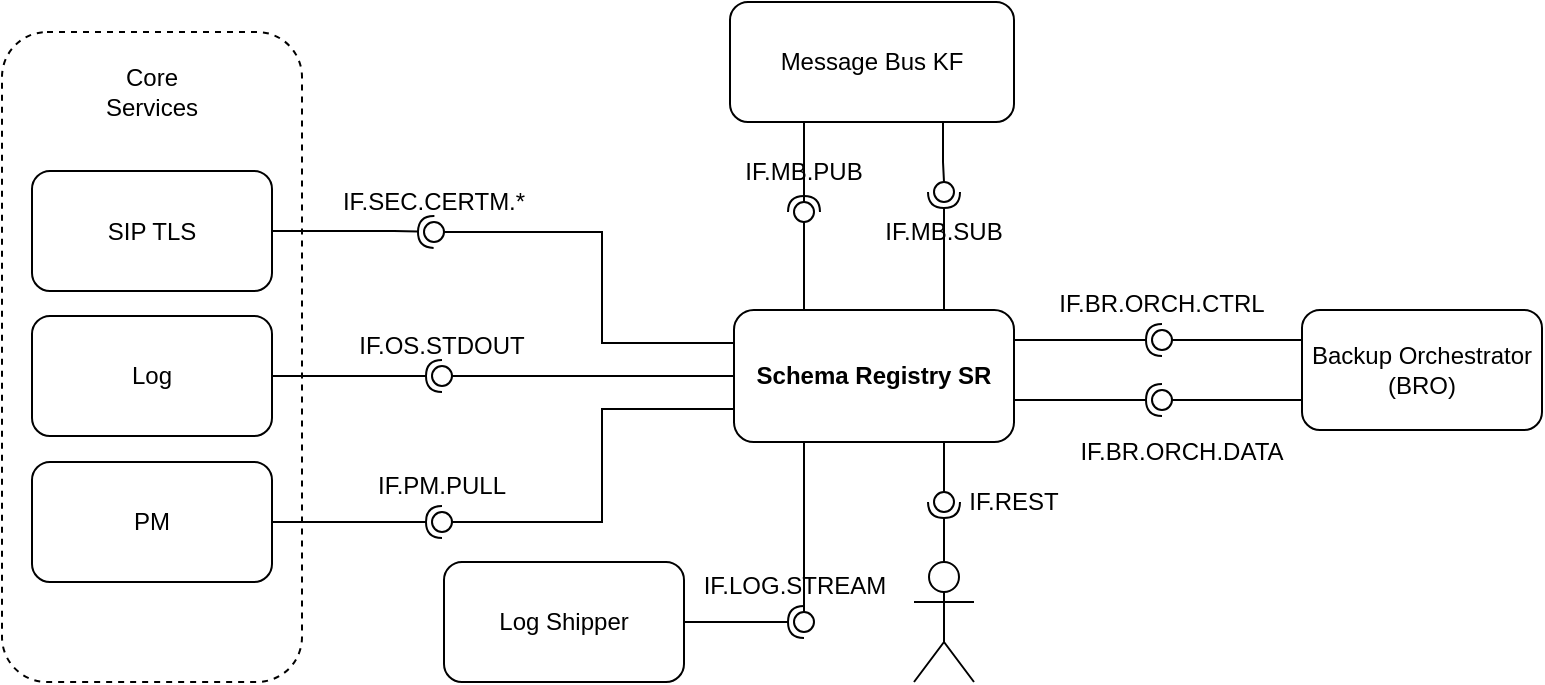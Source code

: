 <mxfile version="15.9.3" type="device"><diagram id="scgry41nvZ2xe5vkYiWK" name="Page-1"><mxGraphModel dx="933" dy="660" grid="1" gridSize="10" guides="1" tooltips="1" connect="1" arrows="1" fold="1" page="1" pageScale="1" pageWidth="1169" pageHeight="827" math="0" shadow="0"><root><mxCell id="0"/><mxCell id="1" parent="0"/><mxCell id="0FJRv8g8EYDXqNHqpGaM-59" value="" style="rounded=1;whiteSpace=wrap;html=1;dashed=1;" vertex="1" parent="1"><mxGeometry x="2" y="18" width="150" height="325" as="geometry"/></mxCell><mxCell id="0FJRv8g8EYDXqNHqpGaM-4" value="&lt;b&gt;Schema Registry SR&lt;/b&gt;" style="rounded=1;whiteSpace=wrap;html=1;" vertex="1" parent="1"><mxGeometry x="368" y="157" width="140" height="66" as="geometry"/></mxCell><mxCell id="0FJRv8g8EYDXqNHqpGaM-6" value="Log Shipper" style="rounded=1;whiteSpace=wrap;html=1;" vertex="1" parent="1"><mxGeometry x="223" y="283" width="120" height="60" as="geometry"/></mxCell><mxCell id="0FJRv8g8EYDXqNHqpGaM-7" value="Message Bus KF" style="rounded=1;whiteSpace=wrap;html=1;" vertex="1" parent="1"><mxGeometry x="366" y="3" width="142" height="60" as="geometry"/></mxCell><mxCell id="0FJRv8g8EYDXqNHqpGaM-9" value="PM" style="rounded=1;whiteSpace=wrap;html=1;" vertex="1" parent="1"><mxGeometry x="17" y="233" width="120" height="60" as="geometry"/></mxCell><mxCell id="0FJRv8g8EYDXqNHqpGaM-15" value="" style="rounded=0;orthogonalLoop=1;jettySize=auto;html=1;endArrow=none;endFill=0;sketch=0;sourcePerimeterSpacing=0;targetPerimeterSpacing=0;exitX=0;exitY=0.75;exitDx=0;exitDy=0;edgeStyle=orthogonalEdgeStyle;" edge="1" target="0FJRv8g8EYDXqNHqpGaM-17" parent="1" source="0FJRv8g8EYDXqNHqpGaM-4"><mxGeometry relative="1" as="geometry"><mxPoint x="242" y="192" as="sourcePoint"/><mxPoint x="272" y="263" as="targetPoint"/><Array as="points"><mxPoint x="302" y="207"/><mxPoint x="302" y="263"/></Array></mxGeometry></mxCell><mxCell id="0FJRv8g8EYDXqNHqpGaM-16" value="" style="rounded=0;orthogonalLoop=1;jettySize=auto;html=1;endArrow=halfCircle;endFill=0;endSize=6;strokeWidth=1;sketch=0;edgeStyle=orthogonalEdgeStyle;startArrow=none;" edge="1" parent="1"><mxGeometry relative="1" as="geometry"><mxPoint x="212" y="263" as="sourcePoint"/><mxPoint x="222" y="263" as="targetPoint"/><Array as="points"/></mxGeometry></mxCell><mxCell id="0FJRv8g8EYDXqNHqpGaM-20" value="IF.PM.PULL" style="text;html=1;strokeColor=none;fillColor=none;align=center;verticalAlign=middle;whiteSpace=wrap;rounded=0;" vertex="1" parent="1"><mxGeometry x="192" y="230" width="60" height="30" as="geometry"/></mxCell><mxCell id="0FJRv8g8EYDXqNHqpGaM-21" value="" style="rounded=0;orthogonalLoop=1;jettySize=auto;html=1;endArrow=none;endFill=0;sketch=0;sourcePerimeterSpacing=0;targetPerimeterSpacing=0;exitX=0.25;exitY=1;exitDx=0;exitDy=0;edgeStyle=orthogonalEdgeStyle;" edge="1" target="0FJRv8g8EYDXqNHqpGaM-23" parent="1" source="0FJRv8g8EYDXqNHqpGaM-4"><mxGeometry relative="1" as="geometry"><mxPoint x="88" y="118" as="sourcePoint"/></mxGeometry></mxCell><mxCell id="0FJRv8g8EYDXqNHqpGaM-22" value="" style="rounded=0;orthogonalLoop=1;jettySize=auto;html=1;endArrow=halfCircle;endFill=0;entryX=0.5;entryY=0.5;endSize=6;strokeWidth=1;sketch=0;exitX=1;exitY=0.5;exitDx=0;exitDy=0;edgeStyle=orthogonalEdgeStyle;" edge="1" target="0FJRv8g8EYDXqNHqpGaM-23" parent="1" source="0FJRv8g8EYDXqNHqpGaM-6"><mxGeometry relative="1" as="geometry"><mxPoint x="128" y="118" as="sourcePoint"/></mxGeometry></mxCell><mxCell id="0FJRv8g8EYDXqNHqpGaM-23" value="" style="ellipse;whiteSpace=wrap;html=1;align=center;aspect=fixed;resizable=0;points=[];outlineConnect=0;sketch=0;" vertex="1" parent="1"><mxGeometry x="398" y="308" width="10" height="10" as="geometry"/></mxCell><mxCell id="0FJRv8g8EYDXqNHqpGaM-24" value="IF.LOG.STREAM" style="text;html=1;strokeColor=none;fillColor=none;align=center;verticalAlign=middle;whiteSpace=wrap;rounded=0;" vertex="1" parent="1"><mxGeometry x="366" y="280" width="65" height="30" as="geometry"/></mxCell><mxCell id="0FJRv8g8EYDXqNHqpGaM-25" value="" style="rounded=0;orthogonalLoop=1;jettySize=auto;html=1;endArrow=none;endFill=0;sketch=0;sourcePerimeterSpacing=0;targetPerimeterSpacing=0;exitX=0.25;exitY=0;exitDx=0;exitDy=0;edgeStyle=orthogonalEdgeStyle;" edge="1" parent="1"><mxGeometry relative="1" as="geometry"><mxPoint x="403" y="157" as="sourcePoint"/><mxPoint x="403" y="83" as="targetPoint"/></mxGeometry></mxCell><mxCell id="0FJRv8g8EYDXqNHqpGaM-26" value="" style="rounded=0;orthogonalLoop=1;jettySize=auto;html=1;endArrow=halfCircle;endFill=0;entryX=0.5;entryY=0.5;endSize=6;strokeWidth=1;sketch=0;exitX=0.25;exitY=1;exitDx=0;exitDy=0;edgeStyle=orthogonalEdgeStyle;" edge="1" target="0FJRv8g8EYDXqNHqpGaM-27" parent="1" source="0FJRv8g8EYDXqNHqpGaM-7"><mxGeometry relative="1" as="geometry"><mxPoint x="273" y="98" as="sourcePoint"/><Array as="points"><mxPoint x="403" y="63"/></Array></mxGeometry></mxCell><mxCell id="0FJRv8g8EYDXqNHqpGaM-27" value="" style="ellipse;whiteSpace=wrap;html=1;align=center;aspect=fixed;resizable=0;points=[];outlineConnect=0;sketch=0;" vertex="1" parent="1"><mxGeometry x="398" y="103" width="10" height="10" as="geometry"/></mxCell><mxCell id="0FJRv8g8EYDXqNHqpGaM-28" value="" style="rounded=0;orthogonalLoop=1;jettySize=auto;html=1;endArrow=none;endFill=0;sketch=0;sourcePerimeterSpacing=0;targetPerimeterSpacing=0;exitX=0.75;exitY=1;exitDx=0;exitDy=0;edgeStyle=orthogonalEdgeStyle;" edge="1" target="0FJRv8g8EYDXqNHqpGaM-30" parent="1" source="0FJRv8g8EYDXqNHqpGaM-7"><mxGeometry relative="1" as="geometry"><mxPoint x="378" y="13" as="sourcePoint"/></mxGeometry></mxCell><mxCell id="0FJRv8g8EYDXqNHqpGaM-29" value="" style="rounded=0;orthogonalLoop=1;jettySize=auto;html=1;endArrow=halfCircle;endFill=0;entryX=0.5;entryY=0.5;endSize=6;strokeWidth=1;sketch=0;exitX=0.75;exitY=0;exitDx=0;exitDy=0;edgeStyle=orthogonalEdgeStyle;" edge="1" target="0FJRv8g8EYDXqNHqpGaM-30" parent="1" source="0FJRv8g8EYDXqNHqpGaM-4"><mxGeometry relative="1" as="geometry"><mxPoint x="508" y="133" as="sourcePoint"/></mxGeometry></mxCell><mxCell id="0FJRv8g8EYDXqNHqpGaM-30" value="" style="ellipse;whiteSpace=wrap;html=1;align=center;aspect=fixed;resizable=0;points=[];outlineConnect=0;sketch=0;" vertex="1" parent="1"><mxGeometry x="468" y="93" width="10" height="10" as="geometry"/></mxCell><mxCell id="0FJRv8g8EYDXqNHqpGaM-31" value="Backup Orchestrator (BRO)" style="rounded=1;whiteSpace=wrap;html=1;" vertex="1" parent="1"><mxGeometry x="652" y="157" width="120" height="60" as="geometry"/></mxCell><mxCell id="0FJRv8g8EYDXqNHqpGaM-32" value="" style="rounded=0;orthogonalLoop=1;jettySize=auto;html=1;endArrow=none;endFill=0;sketch=0;sourcePerimeterSpacing=0;targetPerimeterSpacing=0;exitX=0;exitY=0.25;exitDx=0;exitDy=0;edgeStyle=orthogonalEdgeStyle;" edge="1" target="0FJRv8g8EYDXqNHqpGaM-34" parent="1" source="0FJRv8g8EYDXqNHqpGaM-31"><mxGeometry relative="1" as="geometry"><mxPoint x="788" y="123" as="sourcePoint"/></mxGeometry></mxCell><mxCell id="0FJRv8g8EYDXqNHqpGaM-33" value="" style="rounded=0;orthogonalLoop=1;jettySize=auto;html=1;endArrow=halfCircle;endFill=0;entryX=0.5;entryY=0.5;endSize=6;strokeWidth=1;sketch=0;exitX=1;exitY=0.25;exitDx=0;exitDy=0;edgeStyle=orthogonalEdgeStyle;" edge="1" target="0FJRv8g8EYDXqNHqpGaM-34" parent="1" source="0FJRv8g8EYDXqNHqpGaM-4"><mxGeometry relative="1" as="geometry"><mxPoint x="698" y="172" as="sourcePoint"/><Array as="points"><mxPoint x="508" y="172"/></Array></mxGeometry></mxCell><mxCell id="0FJRv8g8EYDXqNHqpGaM-34" value="" style="ellipse;whiteSpace=wrap;html=1;align=center;aspect=fixed;resizable=0;points=[];outlineConnect=0;sketch=0;" vertex="1" parent="1"><mxGeometry x="577" y="167" width="10" height="10" as="geometry"/></mxCell><mxCell id="0FJRv8g8EYDXqNHqpGaM-36" value="" style="rounded=0;orthogonalLoop=1;jettySize=auto;html=1;endArrow=none;endFill=0;sketch=0;sourcePerimeterSpacing=0;targetPerimeterSpacing=0;exitX=0;exitY=0.75;exitDx=0;exitDy=0;edgeStyle=orthogonalEdgeStyle;" edge="1" target="0FJRv8g8EYDXqNHqpGaM-38" parent="1" source="0FJRv8g8EYDXqNHqpGaM-31"><mxGeometry relative="1" as="geometry"><mxPoint x="753" y="232" as="sourcePoint"/></mxGeometry></mxCell><mxCell id="0FJRv8g8EYDXqNHqpGaM-37" value="" style="rounded=0;orthogonalLoop=1;jettySize=auto;html=1;endArrow=halfCircle;endFill=0;entryX=0.5;entryY=0.5;endSize=6;strokeWidth=1;sketch=0;exitX=1;exitY=0.75;exitDx=0;exitDy=0;edgeStyle=orthogonalEdgeStyle;" edge="1" target="0FJRv8g8EYDXqNHqpGaM-38" parent="1" source="0FJRv8g8EYDXqNHqpGaM-4"><mxGeometry relative="1" as="geometry"><mxPoint x="698" y="202" as="sourcePoint"/><Array as="points"><mxPoint x="508" y="202"/></Array></mxGeometry></mxCell><mxCell id="0FJRv8g8EYDXqNHqpGaM-38" value="" style="ellipse;whiteSpace=wrap;html=1;align=center;aspect=fixed;resizable=0;points=[];outlineConnect=0;sketch=0;" vertex="1" parent="1"><mxGeometry x="577" y="197" width="10" height="10" as="geometry"/></mxCell><mxCell id="0FJRv8g8EYDXqNHqpGaM-39" value="IF.BR.ORCH.CTRL" style="text;html=1;strokeColor=none;fillColor=none;align=center;verticalAlign=middle;whiteSpace=wrap;rounded=0;" vertex="1" parent="1"><mxGeometry x="552" y="139" width="60" height="30" as="geometry"/></mxCell><mxCell id="0FJRv8g8EYDXqNHqpGaM-40" value="IF.REST" style="text;html=1;strokeColor=none;fillColor=none;align=center;verticalAlign=middle;whiteSpace=wrap;rounded=0;" vertex="1" parent="1"><mxGeometry x="478" y="238" width="60" height="30" as="geometry"/></mxCell><mxCell id="0FJRv8g8EYDXqNHqpGaM-42" value="Log" style="rounded=1;whiteSpace=wrap;html=1;" vertex="1" parent="1"><mxGeometry x="17" y="160" width="120" height="60" as="geometry"/></mxCell><mxCell id="0FJRv8g8EYDXqNHqpGaM-43" value="" style="rounded=0;orthogonalLoop=1;jettySize=auto;html=1;endArrow=none;endFill=0;sketch=0;sourcePerimeterSpacing=0;targetPerimeterSpacing=0;exitX=0;exitY=0.5;exitDx=0;exitDy=0;edgeStyle=orthogonalEdgeStyle;" edge="1" target="0FJRv8g8EYDXqNHqpGaM-45" parent="1" source="0FJRv8g8EYDXqNHqpGaM-4"><mxGeometry relative="1" as="geometry"><mxPoint x="292" y="123" as="sourcePoint"/></mxGeometry></mxCell><mxCell id="0FJRv8g8EYDXqNHqpGaM-44" value="" style="rounded=0;orthogonalLoop=1;jettySize=auto;html=1;endArrow=halfCircle;endFill=0;entryX=0.5;entryY=0.5;endSize=6;strokeWidth=1;sketch=0;exitX=1;exitY=0.5;exitDx=0;exitDy=0;edgeStyle=orthogonalEdgeStyle;" edge="1" target="0FJRv8g8EYDXqNHqpGaM-45" parent="1" source="0FJRv8g8EYDXqNHqpGaM-42"><mxGeometry relative="1" as="geometry"><mxPoint x="232" y="118" as="sourcePoint"/></mxGeometry></mxCell><mxCell id="0FJRv8g8EYDXqNHqpGaM-45" value="" style="ellipse;whiteSpace=wrap;html=1;align=center;aspect=fixed;resizable=0;points=[];outlineConnect=0;sketch=0;" vertex="1" parent="1"><mxGeometry x="217" y="185" width="10" height="10" as="geometry"/></mxCell><mxCell id="0FJRv8g8EYDXqNHqpGaM-46" value="IF.OS.STDOUT" style="text;html=1;strokeColor=none;fillColor=none;align=center;verticalAlign=middle;whiteSpace=wrap;rounded=0;" vertex="1" parent="1"><mxGeometry x="192" y="160" width="60" height="30" as="geometry"/></mxCell><mxCell id="0FJRv8g8EYDXqNHqpGaM-47" value="SIP TLS" style="rounded=1;whiteSpace=wrap;html=1;" vertex="1" parent="1"><mxGeometry x="17" y="87.5" width="120" height="60" as="geometry"/></mxCell><mxCell id="0FJRv8g8EYDXqNHqpGaM-48" value="" style="rounded=0;orthogonalLoop=1;jettySize=auto;html=1;endArrow=none;endFill=0;sketch=0;sourcePerimeterSpacing=0;targetPerimeterSpacing=0;exitX=0;exitY=0.25;exitDx=0;exitDy=0;edgeStyle=orthogonalEdgeStyle;elbow=vertical;" edge="1" target="0FJRv8g8EYDXqNHqpGaM-50" parent="1" source="0FJRv8g8EYDXqNHqpGaM-4"><mxGeometry relative="1" as="geometry"><mxPoint x="242" y="28" as="sourcePoint"/><mxPoint x="252" y="13" as="targetPoint"/><Array as="points"><mxPoint x="302" y="174"/><mxPoint x="302" y="118"/></Array></mxGeometry></mxCell><mxCell id="0FJRv8g8EYDXqNHqpGaM-49" value="" style="rounded=0;orthogonalLoop=1;jettySize=auto;html=1;endArrow=halfCircle;endFill=0;endSize=6;strokeWidth=1;sketch=0;edgeStyle=orthogonalEdgeStyle;elbow=vertical;exitX=1;exitY=0.5;exitDx=0;exitDy=0;" edge="1" parent="1" source="0FJRv8g8EYDXqNHqpGaM-47"><mxGeometry relative="1" as="geometry"><mxPoint x="133" y="117.5" as="sourcePoint"/><mxPoint x="218" y="118" as="targetPoint"/><Array as="points"><mxPoint x="198" y="118"/></Array></mxGeometry></mxCell><mxCell id="0FJRv8g8EYDXqNHqpGaM-50" value="" style="ellipse;whiteSpace=wrap;html=1;align=center;aspect=fixed;resizable=0;points=[];outlineConnect=0;sketch=0;" vertex="1" parent="1"><mxGeometry x="213" y="113" width="10" height="10" as="geometry"/></mxCell><mxCell id="0FJRv8g8EYDXqNHqpGaM-51" value="IF.SEC.CERTM.*" style="text;html=1;strokeColor=none;fillColor=none;align=center;verticalAlign=middle;whiteSpace=wrap;rounded=0;" vertex="1" parent="1"><mxGeometry x="188" y="87.5" width="60" height="30" as="geometry"/></mxCell><mxCell id="0FJRv8g8EYDXqNHqpGaM-52" value="IF.MB.PUB" style="text;html=1;strokeColor=none;fillColor=none;align=center;verticalAlign=middle;whiteSpace=wrap;rounded=0;" vertex="1" parent="1"><mxGeometry x="373" y="73" width="60" height="30" as="geometry"/></mxCell><mxCell id="0FJRv8g8EYDXqNHqpGaM-53" value="IF.MB.SUB" style="text;html=1;strokeColor=none;fillColor=none;align=center;verticalAlign=middle;whiteSpace=wrap;rounded=0;" vertex="1" parent="1"><mxGeometry x="443" y="103" width="60" height="30" as="geometry"/></mxCell><mxCell id="0FJRv8g8EYDXqNHqpGaM-60" value="Core Services" style="text;html=1;strokeColor=none;fillColor=none;align=center;verticalAlign=middle;whiteSpace=wrap;rounded=0;" vertex="1" parent="1"><mxGeometry x="47" y="33" width="60" height="30" as="geometry"/></mxCell><mxCell id="0FJRv8g8EYDXqNHqpGaM-17" value="" style="ellipse;whiteSpace=wrap;html=1;align=center;aspect=fixed;resizable=0;points=[];outlineConnect=0;sketch=0;" vertex="1" parent="1"><mxGeometry x="217" y="258" width="10" height="10" as="geometry"/></mxCell><mxCell id="0FJRv8g8EYDXqNHqpGaM-67" value="" style="rounded=0;orthogonalLoop=1;jettySize=auto;html=1;endArrow=none;endFill=0;endSize=6;strokeWidth=1;sketch=0;exitX=1;exitY=0.5;exitDx=0;exitDy=0;edgeStyle=orthogonalEdgeStyle;" edge="1" parent="1" source="0FJRv8g8EYDXqNHqpGaM-9"><mxGeometry relative="1" as="geometry"><mxPoint x="137" y="263" as="sourcePoint"/><mxPoint x="212" y="263" as="targetPoint"/><Array as="points"/></mxGeometry></mxCell><mxCell id="0FJRv8g8EYDXqNHqpGaM-70" value="" style="rounded=0;orthogonalLoop=1;jettySize=auto;html=1;endArrow=none;endFill=0;sketch=0;sourcePerimeterSpacing=0;targetPerimeterSpacing=0;exitX=0.75;exitY=1;exitDx=0;exitDy=0;" edge="1" target="0FJRv8g8EYDXqNHqpGaM-72" parent="1" source="0FJRv8g8EYDXqNHqpGaM-4"><mxGeometry relative="1" as="geometry"><mxPoint x="507" y="218" as="sourcePoint"/><mxPoint x="564.947" y="260.072" as="targetPoint"/></mxGeometry></mxCell><mxCell id="0FJRv8g8EYDXqNHqpGaM-71" value="" style="rounded=0;orthogonalLoop=1;jettySize=auto;html=1;endArrow=halfCircle;endFill=0;entryX=0.5;entryY=0.5;endSize=6;strokeWidth=1;sketch=0;exitX=0.5;exitY=0;exitDx=0;exitDy=0;exitPerimeter=0;" edge="1" target="0FJRv8g8EYDXqNHqpGaM-72" parent="1" source="0FJRv8g8EYDXqNHqpGaM-75"><mxGeometry relative="1" as="geometry"><mxPoint x="453" y="300" as="sourcePoint"/></mxGeometry></mxCell><mxCell id="0FJRv8g8EYDXqNHqpGaM-72" value="" style="ellipse;whiteSpace=wrap;html=1;align=center;aspect=fixed;resizable=0;points=[];outlineConnect=0;sketch=0;" vertex="1" parent="1"><mxGeometry x="468" y="248" width="10" height="10" as="geometry"/></mxCell><mxCell id="0FJRv8g8EYDXqNHqpGaM-74" value="IF.BR.ORCH.DATA" style="text;html=1;strokeColor=none;fillColor=none;align=center;verticalAlign=middle;whiteSpace=wrap;rounded=0;" vertex="1" parent="1"><mxGeometry x="562" y="213" width="60" height="30" as="geometry"/></mxCell><mxCell id="0FJRv8g8EYDXqNHqpGaM-75" value="" style="shape=umlActor;verticalLabelPosition=bottom;verticalAlign=top;html=1;" vertex="1" parent="1"><mxGeometry x="458" y="283" width="30" height="60" as="geometry"/></mxCell></root></mxGraphModel></diagram></mxfile>